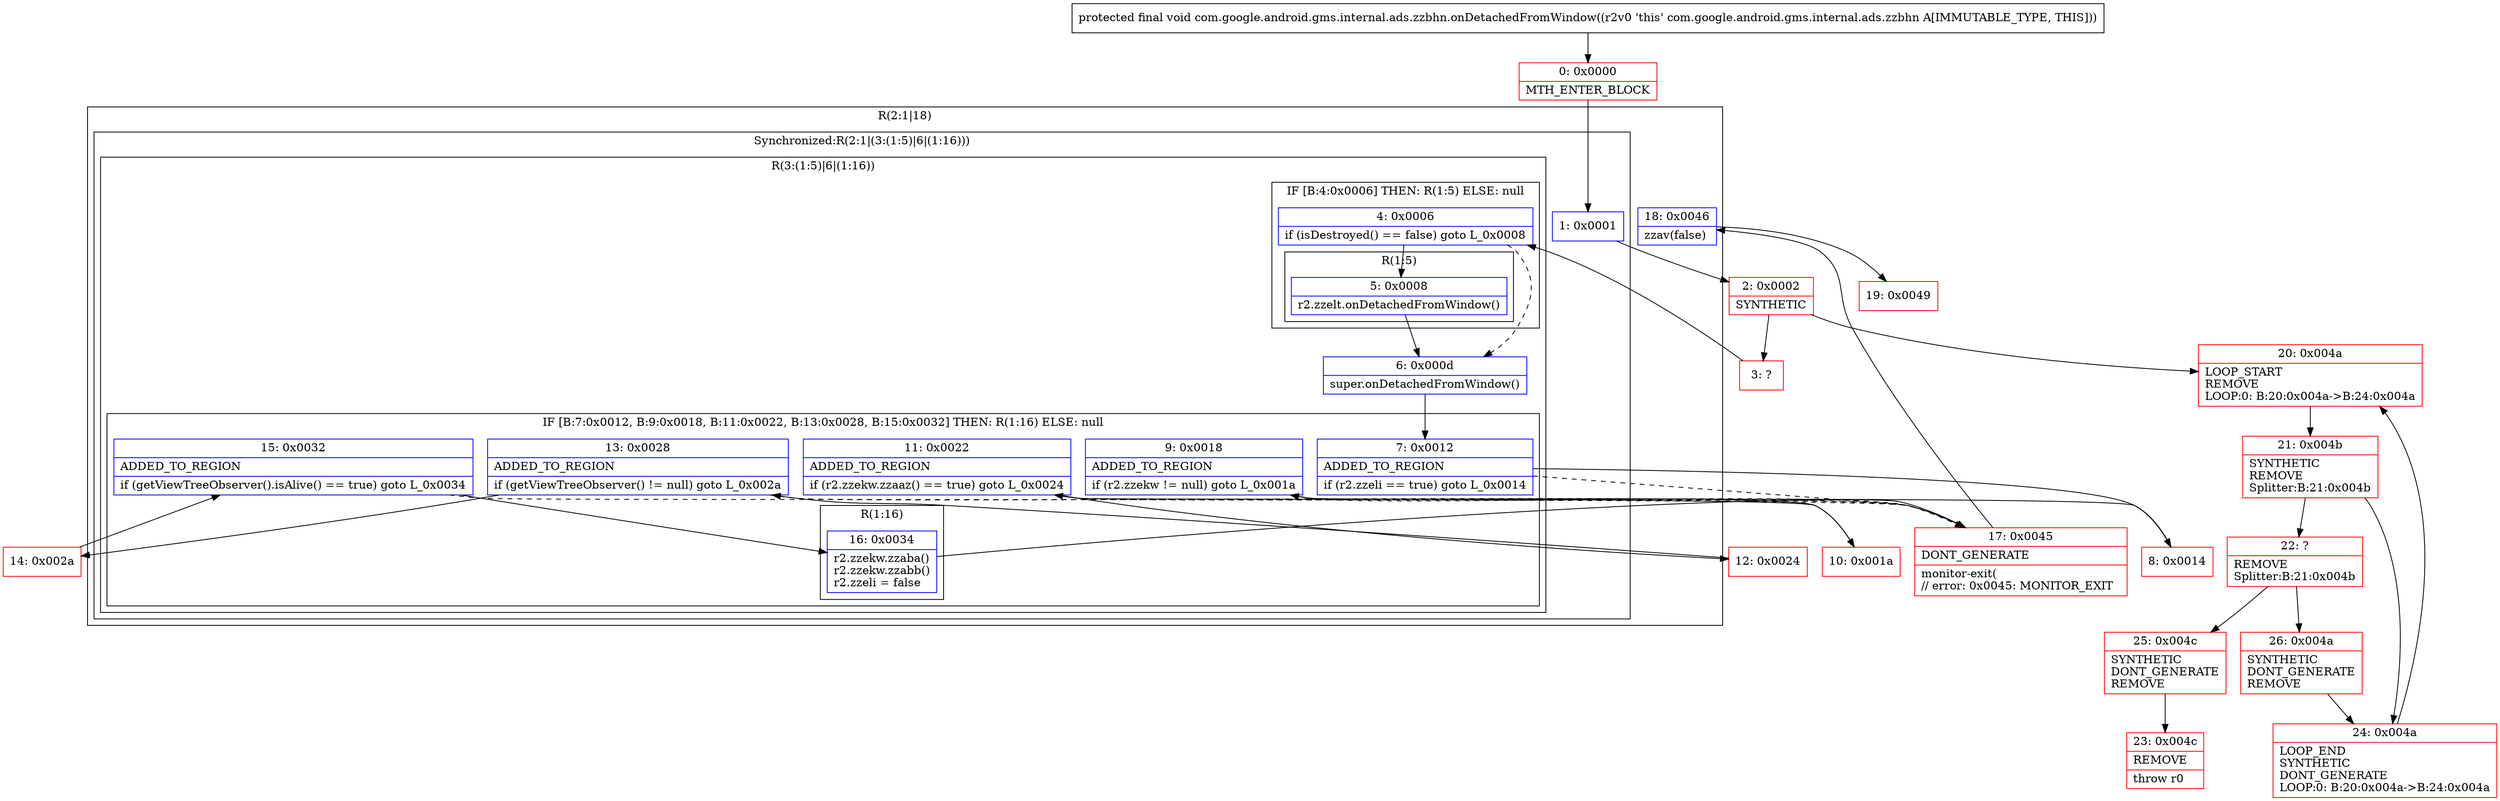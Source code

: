 digraph "CFG forcom.google.android.gms.internal.ads.zzbhn.onDetachedFromWindow()V" {
subgraph cluster_Region_1723237663 {
label = "R(2:1|18)";
node [shape=record,color=blue];
subgraph cluster_SynchronizedRegion_1164859524 {
label = "Synchronized:R(2:1|(3:(1:5)|6|(1:16)))";
node [shape=record,color=blue];
Node_1 [shape=record,label="{1\:\ 0x0001}"];
subgraph cluster_Region_507387839 {
label = "R(3:(1:5)|6|(1:16))";
node [shape=record,color=blue];
subgraph cluster_IfRegion_716488189 {
label = "IF [B:4:0x0006] THEN: R(1:5) ELSE: null";
node [shape=record,color=blue];
Node_4 [shape=record,label="{4\:\ 0x0006|if (isDestroyed() == false) goto L_0x0008\l}"];
subgraph cluster_Region_2021153737 {
label = "R(1:5)";
node [shape=record,color=blue];
Node_5 [shape=record,label="{5\:\ 0x0008|r2.zzelt.onDetachedFromWindow()\l}"];
}
}
Node_6 [shape=record,label="{6\:\ 0x000d|super.onDetachedFromWindow()\l}"];
subgraph cluster_IfRegion_1340442170 {
label = "IF [B:7:0x0012, B:9:0x0018, B:11:0x0022, B:13:0x0028, B:15:0x0032] THEN: R(1:16) ELSE: null";
node [shape=record,color=blue];
Node_7 [shape=record,label="{7\:\ 0x0012|ADDED_TO_REGION\l|if (r2.zzeli == true) goto L_0x0014\l}"];
Node_9 [shape=record,label="{9\:\ 0x0018|ADDED_TO_REGION\l|if (r2.zzekw != null) goto L_0x001a\l}"];
Node_11 [shape=record,label="{11\:\ 0x0022|ADDED_TO_REGION\l|if (r2.zzekw.zzaaz() == true) goto L_0x0024\l}"];
Node_13 [shape=record,label="{13\:\ 0x0028|ADDED_TO_REGION\l|if (getViewTreeObserver() != null) goto L_0x002a\l}"];
Node_15 [shape=record,label="{15\:\ 0x0032|ADDED_TO_REGION\l|if (getViewTreeObserver().isAlive() == true) goto L_0x0034\l}"];
subgraph cluster_Region_566799262 {
label = "R(1:16)";
node [shape=record,color=blue];
Node_16 [shape=record,label="{16\:\ 0x0034|r2.zzekw.zzaba()\lr2.zzekw.zzabb()\lr2.zzeli = false\l}"];
}
}
}
}
Node_18 [shape=record,label="{18\:\ 0x0046|zzav(false)\l}"];
}
Node_0 [shape=record,color=red,label="{0\:\ 0x0000|MTH_ENTER_BLOCK\l}"];
Node_2 [shape=record,color=red,label="{2\:\ 0x0002|SYNTHETIC\l}"];
Node_3 [shape=record,color=red,label="{3\:\ ?}"];
Node_8 [shape=record,color=red,label="{8\:\ 0x0014}"];
Node_10 [shape=record,color=red,label="{10\:\ 0x001a}"];
Node_12 [shape=record,color=red,label="{12\:\ 0x0024}"];
Node_14 [shape=record,color=red,label="{14\:\ 0x002a}"];
Node_17 [shape=record,color=red,label="{17\:\ 0x0045|DONT_GENERATE\l|monitor\-exit(\l\/\/ error: 0x0045: MONITOR_EXIT  \l}"];
Node_19 [shape=record,color=red,label="{19\:\ 0x0049}"];
Node_20 [shape=record,color=red,label="{20\:\ 0x004a|LOOP_START\lREMOVE\lLOOP:0: B:20:0x004a\-\>B:24:0x004a\l}"];
Node_21 [shape=record,color=red,label="{21\:\ 0x004b|SYNTHETIC\lREMOVE\lSplitter:B:21:0x004b\l}"];
Node_22 [shape=record,color=red,label="{22\:\ ?|REMOVE\lSplitter:B:21:0x004b\l}"];
Node_23 [shape=record,color=red,label="{23\:\ 0x004c|REMOVE\l|throw r0\l}"];
Node_24 [shape=record,color=red,label="{24\:\ 0x004a|LOOP_END\lSYNTHETIC\lDONT_GENERATE\lLOOP:0: B:20:0x004a\-\>B:24:0x004a\l}"];
Node_25 [shape=record,color=red,label="{25\:\ 0x004c|SYNTHETIC\lDONT_GENERATE\lREMOVE\l}"];
Node_26 [shape=record,color=red,label="{26\:\ 0x004a|SYNTHETIC\lDONT_GENERATE\lREMOVE\l}"];
MethodNode[shape=record,label="{protected final void com.google.android.gms.internal.ads.zzbhn.onDetachedFromWindow((r2v0 'this' com.google.android.gms.internal.ads.zzbhn A[IMMUTABLE_TYPE, THIS])) }"];
MethodNode -> Node_0;
Node_1 -> Node_2;
Node_4 -> Node_5;
Node_4 -> Node_6[style=dashed];
Node_5 -> Node_6;
Node_6 -> Node_7;
Node_7 -> Node_8;
Node_7 -> Node_17[style=dashed];
Node_9 -> Node_10;
Node_9 -> Node_17[style=dashed];
Node_11 -> Node_12;
Node_11 -> Node_17[style=dashed];
Node_13 -> Node_14;
Node_13 -> Node_17[style=dashed];
Node_15 -> Node_16;
Node_15 -> Node_17[style=dashed];
Node_16 -> Node_17;
Node_18 -> Node_19;
Node_0 -> Node_1;
Node_2 -> Node_3;
Node_2 -> Node_20;
Node_3 -> Node_4;
Node_8 -> Node_9;
Node_10 -> Node_11;
Node_12 -> Node_13;
Node_14 -> Node_15;
Node_17 -> Node_18;
Node_20 -> Node_21;
Node_21 -> Node_22;
Node_21 -> Node_24;
Node_22 -> Node_25;
Node_22 -> Node_26;
Node_24 -> Node_20;
Node_25 -> Node_23;
Node_26 -> Node_24;
}

